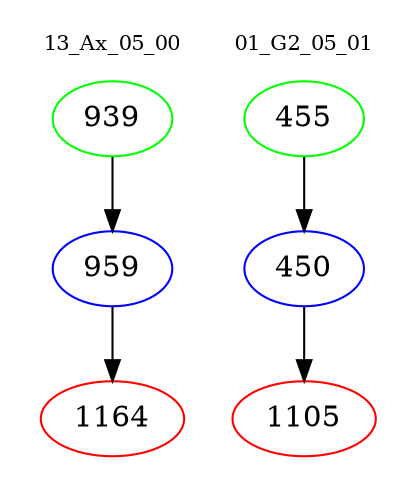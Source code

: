 digraph{
subgraph cluster_0 {
color = white
label = "13_Ax_05_00";
fontsize=10;
T0_939 [label="939", color="green"]
T0_939 -> T0_959 [color="black"]
T0_959 [label="959", color="blue"]
T0_959 -> T0_1164 [color="black"]
T0_1164 [label="1164", color="red"]
}
subgraph cluster_1 {
color = white
label = "01_G2_05_01";
fontsize=10;
T1_455 [label="455", color="green"]
T1_455 -> T1_450 [color="black"]
T1_450 [label="450", color="blue"]
T1_450 -> T1_1105 [color="black"]
T1_1105 [label="1105", color="red"]
}
}
